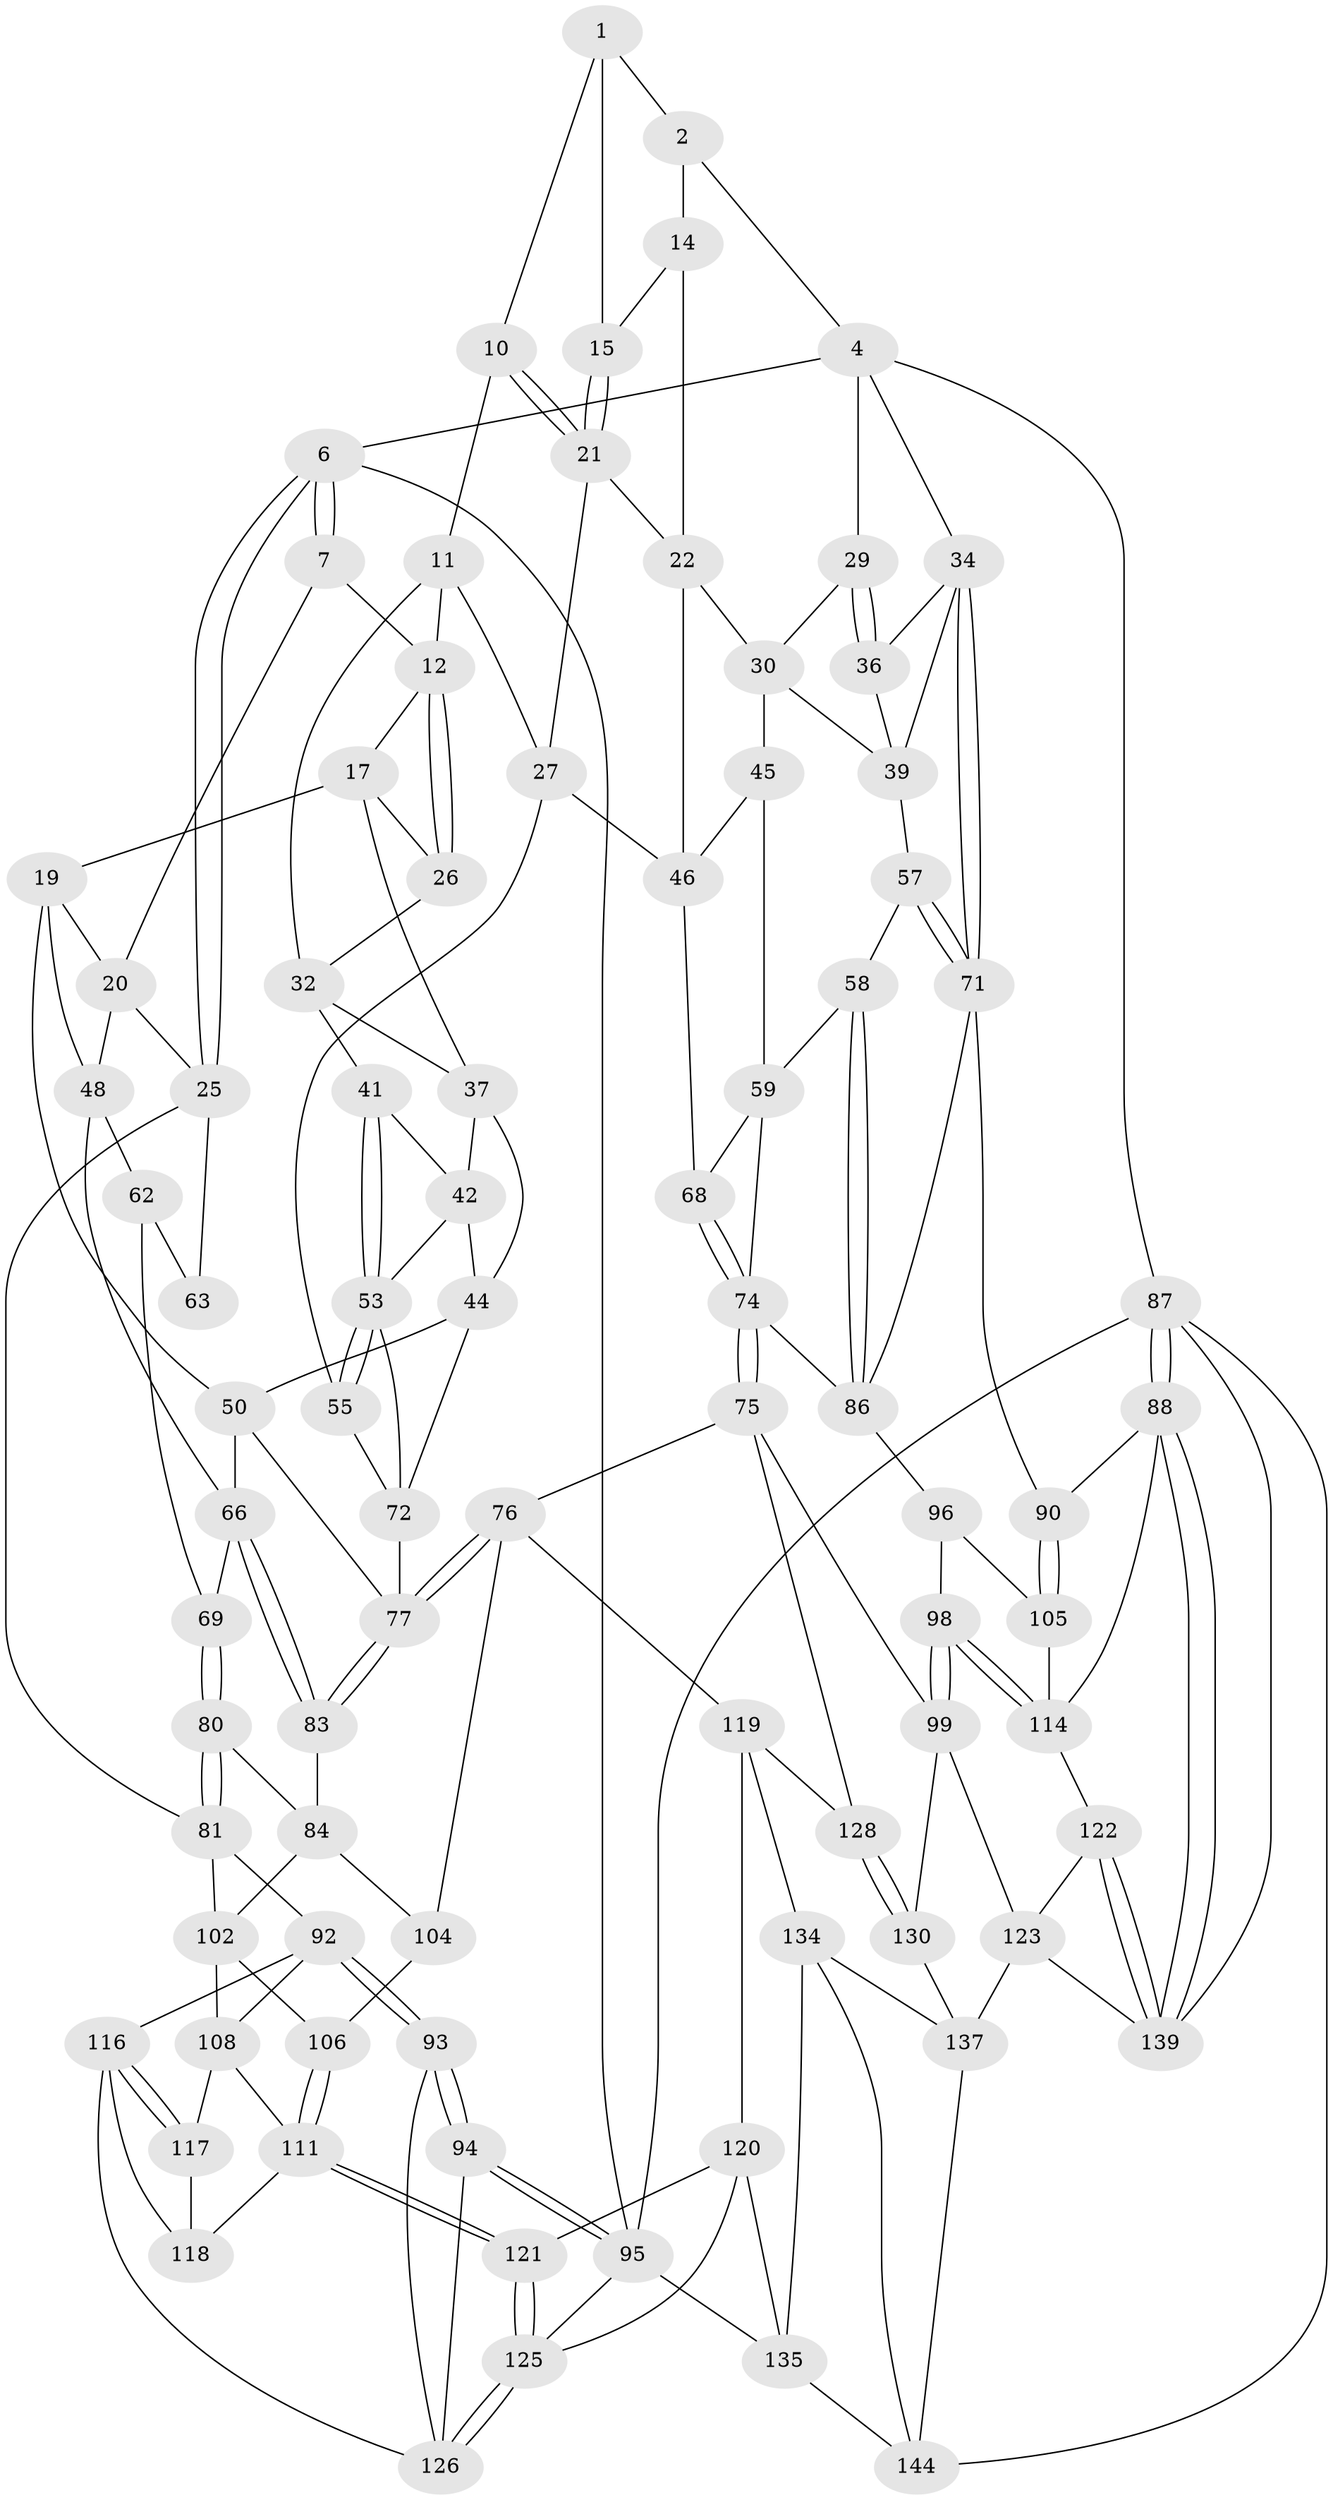 // Generated by graph-tools (version 1.1) at 2025/24/03/03/25 07:24:37]
// undirected, 87 vertices, 191 edges
graph export_dot {
graph [start="1"]
  node [color=gray90,style=filled];
  1 [pos="+0.46723501915998494+0",super="+9"];
  2 [pos="+0.7121735838941199+0",super="+3"];
  4 [pos="+0.9695171244875981+0",super="+5"];
  6 [pos="+0+0"];
  7 [pos="+0.1587508452936652+0",super="+8"];
  10 [pos="+0.47025214129051024+0.03865961418228799"];
  11 [pos="+0.4529074410424219+0.06562444794413204",super="+28"];
  12 [pos="+0.44176771115464786+0.07307207285223767",super="+13"];
  14 [pos="+0.6016472967316222+0.021653055862413322",super="+16"];
  15 [pos="+0.5872904004212784+0.044426797552509216"];
  17 [pos="+0.3274711408211237+0.07357294935912556",super="+18"];
  19 [pos="+0.23303718055804792+0.12201371003197024",super="+47"];
  20 [pos="+0.18683745455150347+0",super="+24"];
  21 [pos="+0.5811619600984961+0.08976043342922867",super="+23"];
  22 [pos="+0.6362266944233975+0.15421496548559605",super="+31"];
  25 [pos="+0+0.10289356028007107",super="+64"];
  26 [pos="+0.42447298016335483+0.08932546764712032"];
  27 [pos="+0.6001034641300134+0.20224386675080094",super="+52"];
  29 [pos="+0.856873633362604+0"];
  30 [pos="+0.8135134274167581+0.08936321912280779",super="+40"];
  32 [pos="+0.5055455249742008+0.19003701175063992",super="+33"];
  34 [pos="+1+0",super="+35"];
  36 [pos="+0.8793618219802114+0.17358003958377405"];
  37 [pos="+0.40476129184044335+0.143970682678781",super="+38"];
  39 [pos="+0.8532775947651079+0.20936259902075097",super="+56"];
  41 [pos="+0.4610582972264108+0.20732348327211358"];
  42 [pos="+0.41902051220316133+0.18068590406797858",super="+43"];
  44 [pos="+0.33867868977679066+0.25569392895592924",super="+49"];
  45 [pos="+0.7962944518581099+0.23018884274320764"];
  46 [pos="+0.7631413560139454+0.19600150459918142",super="+51"];
  48 [pos="+0.13233876812316447+0.17722724638813508",super="+61"];
  50 [pos="+0.2640973182881405+0.34019389243955817",super="+65"];
  53 [pos="+0.44627117310734987+0.24307352875824217",super="+54"];
  55 [pos="+0.5535887477735963+0.3019127171729856"];
  57 [pos="+0.9186099419461505+0.32446525665346315"];
  58 [pos="+0.8996003980705289+0.3511132411074411"];
  59 [pos="+0.8582267866196341+0.37470420438499963",super="+60"];
  62 [pos="+0.12338991442791845+0.2614586119774012",super="+70"];
  63 [pos="+0.03569987843561275+0.2952778165264541"];
  66 [pos="+0.251156470299419+0.3665031225211448",super="+67"];
  68 [pos="+0.6717514029571933+0.3071368598533981"];
  69 [pos="+0.0755798266890624+0.37389413305065067"];
  71 [pos="+1+0.3116307802175711",super="+85"];
  72 [pos="+0.45239824498671066+0.35806040173355486",super="+73"];
  74 [pos="+0.6923466224996134+0.42060751891612497",super="+79"];
  75 [pos="+0.5801732527258275+0.5399479562005667",super="+100"];
  76 [pos="+0.5103665927478706+0.5390912950814117",super="+103"];
  77 [pos="+0.5088051547991047+0.5344778219900757",super="+78"];
  80 [pos="+0.06850777202958104+0.38804925831333503"];
  81 [pos="+0+0.475242517399003",super="+82"];
  83 [pos="+0.24407260890301058+0.4050177578025819"];
  84 [pos="+0.230007507603839+0.44346219690279143",super="+101"];
  86 [pos="+1+0.4449766901970995",super="+91"];
  87 [pos="+1+1",super="+145"];
  88 [pos="+1+0.9444003367122071",super="+89"];
  90 [pos="+1+0.5805371027014246"];
  92 [pos="+0+0.5705794672643361",super="+109"];
  93 [pos="+0+0.7710841185966155"];
  94 [pos="+0+1"];
  95 [pos="+0+1",super="+142"];
  96 [pos="+0.8526646006339375+0.5029197744648712",super="+97"];
  98 [pos="+0.7485116218254894+0.6210089334483461"];
  99 [pos="+0.7269672222985086+0.6344579057990939",super="+124"];
  102 [pos="+0.0008582469426359071+0.4755611219113619",super="+107"];
  104 [pos="+0.24966828591932444+0.5655569191458981"];
  105 [pos="+0.9592947938281534+0.544429669577339",super="+110"];
  106 [pos="+0.23531598165312004+0.5803110383033493"];
  108 [pos="+0.12044817399814395+0.599362208394877",super="+113"];
  111 [pos="+0.22524017577317837+0.6212121015036566",super="+112"];
  114 [pos="+0.9008588421362645+0.655772042597317",super="+115"];
  116 [pos="+0.03617001605185457+0.6786528675533942",super="+127"];
  117 [pos="+0.09533136208674615+0.6647195096286168"];
  118 [pos="+0.14717583680009588+0.7008061580932716"];
  119 [pos="+0.45818878908937555+0.6889154827244454",super="+129"];
  120 [pos="+0.2973338954614323+0.7326728716557527",super="+132"];
  121 [pos="+0.2502544031717593+0.7287970606234784"];
  122 [pos="+0.8927519219183592+0.7770042759776582"];
  123 [pos="+0.7910564065102659+0.7501682466017678",super="+136"];
  125 [pos="+0.17609619081066968+0.8458261526330081",super="+133"];
  126 [pos="+0.12686757255949918+0.7976608032941036",super="+131"];
  128 [pos="+0.6031511685907307+0.7990086254013321"];
  130 [pos="+0.6178081515576272+0.8313782771486148"];
  134 [pos="+0.4293050686248062+0.8053686250068162",super="+141"];
  135 [pos="+0.39291665468831233+0.827189238374149",super="+143"];
  137 [pos="+0.6571037266662475+0.907465038704647",super="+138"];
  139 [pos="+0.9230107139712257+0.8018870481279611",super="+140"];
  144 [pos="+0.38430230498733076+1",super="+146"];
  1 -- 2;
  1 -- 10;
  1 -- 15;
  2 -- 14 [weight=2];
  2 -- 4;
  4 -- 29;
  4 -- 34;
  4 -- 6;
  4 -- 87;
  6 -- 7;
  6 -- 7;
  6 -- 25;
  6 -- 25;
  6 -- 95;
  7 -- 20;
  7 -- 12;
  10 -- 11;
  10 -- 21;
  10 -- 21;
  11 -- 12;
  11 -- 27;
  11 -- 32;
  12 -- 26;
  12 -- 26;
  12 -- 17;
  14 -- 15;
  14 -- 22;
  15 -- 21;
  15 -- 21;
  17 -- 26;
  17 -- 19;
  17 -- 37;
  19 -- 20;
  19 -- 48;
  19 -- 50;
  20 -- 48;
  20 -- 25;
  21 -- 27;
  21 -- 22;
  22 -- 46;
  22 -- 30;
  25 -- 63;
  25 -- 81;
  26 -- 32;
  27 -- 55;
  27 -- 46;
  29 -- 30;
  29 -- 36;
  29 -- 36;
  30 -- 45;
  30 -- 39;
  32 -- 41;
  32 -- 37;
  34 -- 71;
  34 -- 71;
  34 -- 36;
  34 -- 39;
  36 -- 39;
  37 -- 42;
  37 -- 44;
  39 -- 57;
  41 -- 42;
  41 -- 53;
  41 -- 53;
  42 -- 44;
  42 -- 53;
  44 -- 72;
  44 -- 50;
  45 -- 46;
  45 -- 59;
  46 -- 68;
  48 -- 66;
  48 -- 62;
  50 -- 66;
  50 -- 77;
  53 -- 55;
  53 -- 55;
  53 -- 72;
  55 -- 72;
  57 -- 58;
  57 -- 71;
  57 -- 71;
  58 -- 59;
  58 -- 86;
  58 -- 86;
  59 -- 68;
  59 -- 74;
  62 -- 63 [weight=2];
  62 -- 69;
  66 -- 83;
  66 -- 83;
  66 -- 69;
  68 -- 74;
  68 -- 74;
  69 -- 80;
  69 -- 80;
  71 -- 90;
  71 -- 86;
  72 -- 77;
  74 -- 75;
  74 -- 75;
  74 -- 86;
  75 -- 76;
  75 -- 99;
  75 -- 128;
  76 -- 77;
  76 -- 77;
  76 -- 104;
  76 -- 119;
  77 -- 83;
  77 -- 83;
  80 -- 81;
  80 -- 81;
  80 -- 84;
  81 -- 102;
  81 -- 92;
  83 -- 84;
  84 -- 104;
  84 -- 102;
  86 -- 96;
  87 -- 88;
  87 -- 88;
  87 -- 95;
  87 -- 139;
  87 -- 144;
  88 -- 139;
  88 -- 139;
  88 -- 90;
  88 -- 114;
  90 -- 105;
  90 -- 105;
  92 -- 93;
  92 -- 93;
  92 -- 108;
  92 -- 116;
  93 -- 94;
  93 -- 94;
  93 -- 126;
  94 -- 95;
  94 -- 95;
  94 -- 126;
  95 -- 125;
  95 -- 135;
  96 -- 105 [weight=2];
  96 -- 98;
  98 -- 99;
  98 -- 99;
  98 -- 114;
  98 -- 114;
  99 -- 123;
  99 -- 130;
  102 -- 106;
  102 -- 108;
  104 -- 106;
  105 -- 114;
  106 -- 111;
  106 -- 111;
  108 -- 117;
  108 -- 111;
  111 -- 121;
  111 -- 121;
  111 -- 118;
  114 -- 122;
  116 -- 117;
  116 -- 117;
  116 -- 118;
  116 -- 126;
  117 -- 118;
  119 -- 120;
  119 -- 128;
  119 -- 134;
  120 -- 121;
  120 -- 125;
  120 -- 135;
  121 -- 125;
  121 -- 125;
  122 -- 123;
  122 -- 139;
  122 -- 139;
  123 -- 137;
  123 -- 139;
  125 -- 126;
  125 -- 126;
  128 -- 130;
  128 -- 130;
  130 -- 137;
  134 -- 135;
  134 -- 144;
  134 -- 137;
  135 -- 144;
  137 -- 144;
}
